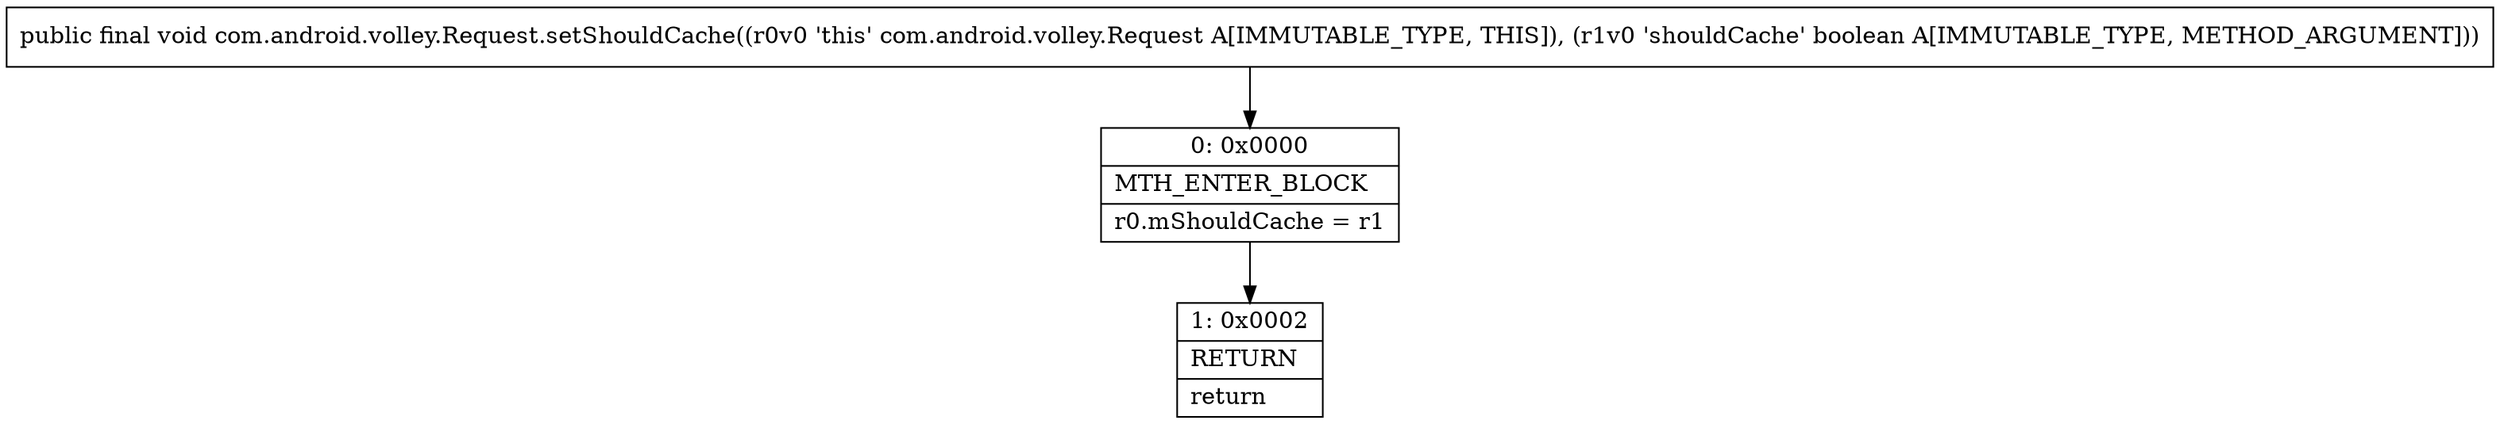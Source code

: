 digraph "CFG forcom.android.volley.Request.setShouldCache(Z)V" {
Node_0 [shape=record,label="{0\:\ 0x0000|MTH_ENTER_BLOCK\l|r0.mShouldCache = r1\l}"];
Node_1 [shape=record,label="{1\:\ 0x0002|RETURN\l|return\l}"];
MethodNode[shape=record,label="{public final void com.android.volley.Request.setShouldCache((r0v0 'this' com.android.volley.Request A[IMMUTABLE_TYPE, THIS]), (r1v0 'shouldCache' boolean A[IMMUTABLE_TYPE, METHOD_ARGUMENT])) }"];
MethodNode -> Node_0;
Node_0 -> Node_1;
}


